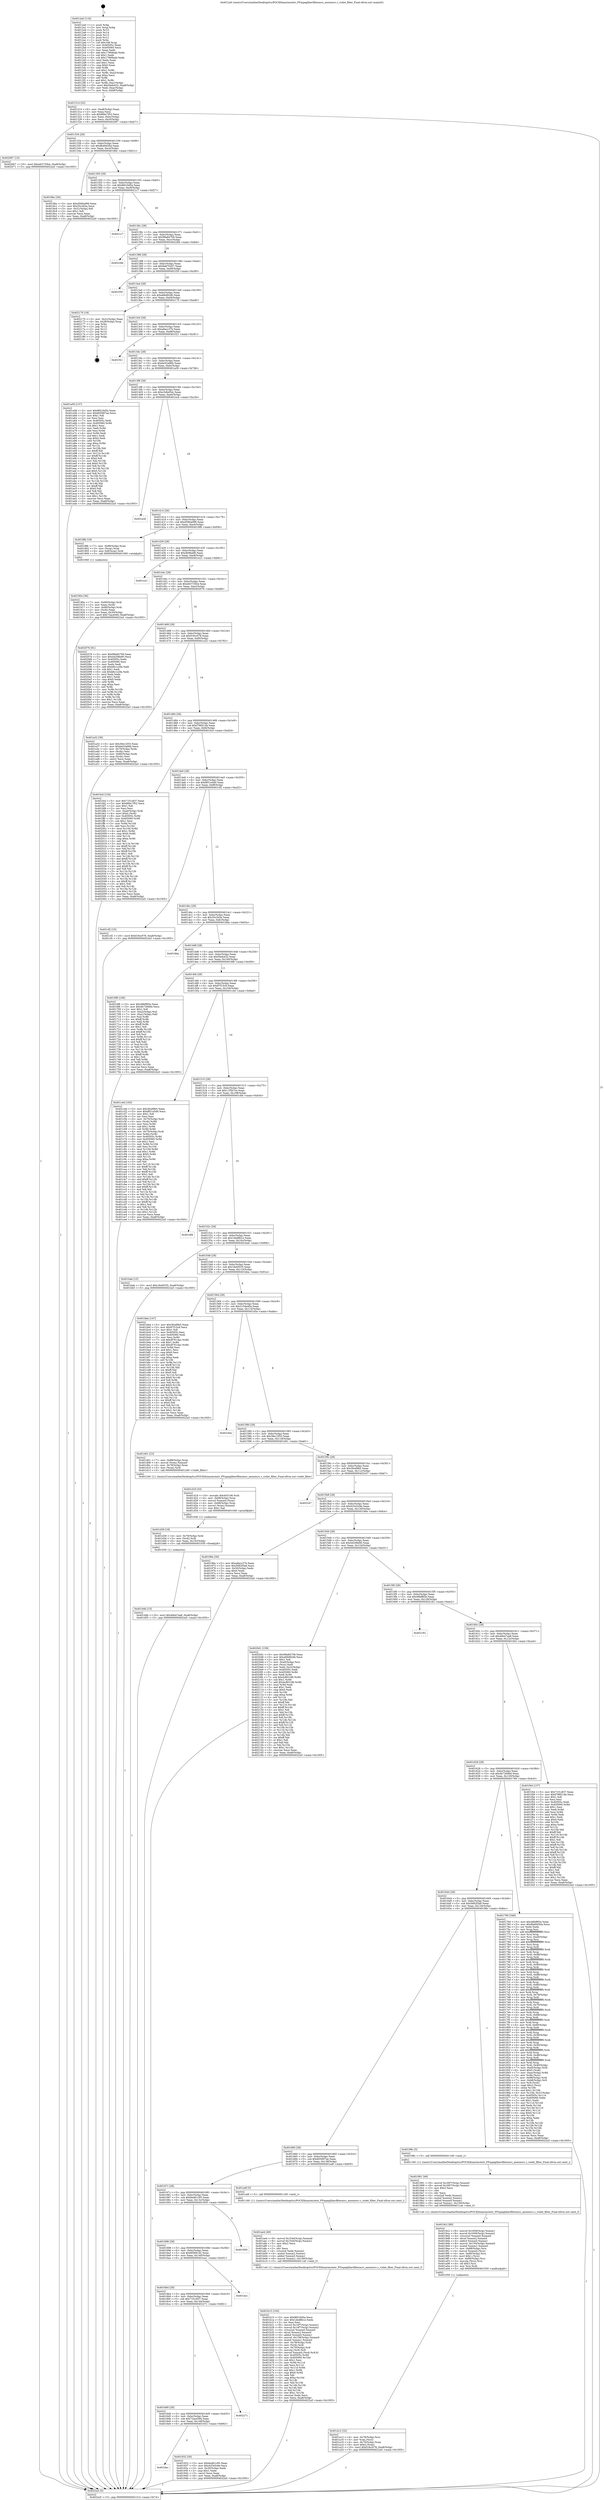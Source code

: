 digraph "0x4012a0" {
  label = "0x4012a0 (/mnt/c/Users/mathe/Desktop/tcc/POCII/binaries/extr_FFmpeglibavfilterasrc_anoisesrc.c_violet_filter_Final-ollvm.out::main(0))"
  labelloc = "t"
  node[shape=record]

  Entry [label="",width=0.3,height=0.3,shape=circle,fillcolor=black,style=filled]
  "0x401314" [label="{
     0x401314 [32]\l
     | [instrs]\l
     &nbsp;&nbsp;0x401314 \<+6\>: mov -0xa8(%rbp),%eax\l
     &nbsp;&nbsp;0x40131a \<+2\>: mov %eax,%ecx\l
     &nbsp;&nbsp;0x40131c \<+6\>: sub $0x86bc7f52,%ecx\l
     &nbsp;&nbsp;0x401322 \<+6\>: mov %eax,-0xbc(%rbp)\l
     &nbsp;&nbsp;0x401328 \<+6\>: mov %ecx,-0xc0(%rbp)\l
     &nbsp;&nbsp;0x40132e \<+6\>: je 0000000000402067 \<main+0xdc7\>\l
  }"]
  "0x402067" [label="{
     0x402067 [15]\l
     | [instrs]\l
     &nbsp;&nbsp;0x402067 \<+10\>: movl $0xe63735b4,-0xa8(%rbp)\l
     &nbsp;&nbsp;0x402071 \<+5\>: jmp 00000000004022a5 \<main+0x1005\>\l
  }"]
  "0x401334" [label="{
     0x401334 [28]\l
     | [instrs]\l
     &nbsp;&nbsp;0x401334 \<+5\>: jmp 0000000000401339 \<main+0x99\>\l
     &nbsp;&nbsp;0x401339 \<+6\>: mov -0xbc(%rbp),%eax\l
     &nbsp;&nbsp;0x40133f \<+5\>: sub $0x8bd0d30a,%eax\l
     &nbsp;&nbsp;0x401344 \<+6\>: mov %eax,-0xc4(%rbp)\l
     &nbsp;&nbsp;0x40134a \<+6\>: je 00000000004018bc \<main+0x61c\>\l
  }"]
  Exit [label="",width=0.3,height=0.3,shape=circle,fillcolor=black,style=filled,peripheries=2]
  "0x4018bc" [label="{
     0x4018bc [30]\l
     | [instrs]\l
     &nbsp;&nbsp;0x4018bc \<+5\>: mov $0xd590a099,%eax\l
     &nbsp;&nbsp;0x4018c1 \<+5\>: mov $0x35c3d3a,%ecx\l
     &nbsp;&nbsp;0x4018c6 \<+3\>: mov -0x31(%rbp),%dl\l
     &nbsp;&nbsp;0x4018c9 \<+3\>: test $0x1,%dl\l
     &nbsp;&nbsp;0x4018cc \<+3\>: cmovne %ecx,%eax\l
     &nbsp;&nbsp;0x4018cf \<+6\>: mov %eax,-0xa8(%rbp)\l
     &nbsp;&nbsp;0x4018d5 \<+5\>: jmp 00000000004022a5 \<main+0x1005\>\l
  }"]
  "0x401350" [label="{
     0x401350 [28]\l
     | [instrs]\l
     &nbsp;&nbsp;0x401350 \<+5\>: jmp 0000000000401355 \<main+0xb5\>\l
     &nbsp;&nbsp;0x401355 \<+6\>: mov -0xbc(%rbp),%eax\l
     &nbsp;&nbsp;0x40135b \<+5\>: sub $0x8f416d5a,%eax\l
     &nbsp;&nbsp;0x401360 \<+6\>: mov %eax,-0xc8(%rbp)\l
     &nbsp;&nbsp;0x401366 \<+6\>: je 00000000004021c7 \<main+0xf27\>\l
  }"]
  "0x401d4b" [label="{
     0x401d4b [15]\l
     | [instrs]\l
     &nbsp;&nbsp;0x401d4b \<+10\>: movl $0x48e47aa8,-0xa8(%rbp)\l
     &nbsp;&nbsp;0x401d55 \<+5\>: jmp 00000000004022a5 \<main+0x1005\>\l
  }"]
  "0x4021c7" [label="{
     0x4021c7\l
  }", style=dashed]
  "0x40136c" [label="{
     0x40136c [28]\l
     | [instrs]\l
     &nbsp;&nbsp;0x40136c \<+5\>: jmp 0000000000401371 \<main+0xd1\>\l
     &nbsp;&nbsp;0x401371 \<+6\>: mov -0xbc(%rbp),%eax\l
     &nbsp;&nbsp;0x401377 \<+5\>: sub $0x98a84709,%eax\l
     &nbsp;&nbsp;0x40137c \<+6\>: mov %eax,-0xcc(%rbp)\l
     &nbsp;&nbsp;0x401382 \<+6\>: je 000000000040228d \<main+0xfed\>\l
  }"]
  "0x401d39" [label="{
     0x401d39 [18]\l
     | [instrs]\l
     &nbsp;&nbsp;0x401d39 \<+4\>: mov -0x78(%rbp),%rdi\l
     &nbsp;&nbsp;0x401d3d \<+3\>: mov (%rdi),%rdi\l
     &nbsp;&nbsp;0x401d40 \<+6\>: mov %eax,-0x15c(%rbp)\l
     &nbsp;&nbsp;0x401d46 \<+5\>: call 0000000000401030 \<free@plt\>\l
     | [calls]\l
     &nbsp;&nbsp;0x401030 \{1\} (unknown)\l
  }"]
  "0x40228d" [label="{
     0x40228d\l
  }", style=dashed]
  "0x401388" [label="{
     0x401388 [28]\l
     | [instrs]\l
     &nbsp;&nbsp;0x401388 \<+5\>: jmp 000000000040138d \<main+0xed\>\l
     &nbsp;&nbsp;0x40138d \<+6\>: mov -0xbc(%rbp),%eax\l
     &nbsp;&nbsp;0x401393 \<+5\>: sub $0x9a870207,%eax\l
     &nbsp;&nbsp;0x401398 \<+6\>: mov %eax,-0xd0(%rbp)\l
     &nbsp;&nbsp;0x40139e \<+6\>: je 0000000000401f30 \<main+0xc90\>\l
  }"]
  "0x401d18" [label="{
     0x401d18 [33]\l
     | [instrs]\l
     &nbsp;&nbsp;0x401d18 \<+10\>: movabs $0x403106,%rdi\l
     &nbsp;&nbsp;0x401d22 \<+4\>: mov -0x68(%rbp),%rax\l
     &nbsp;&nbsp;0x401d26 \<+4\>: movsd %xmm0,(%rax)\l
     &nbsp;&nbsp;0x401d2a \<+4\>: mov -0x68(%rbp),%rax\l
     &nbsp;&nbsp;0x401d2e \<+4\>: movsd (%rax),%xmm0\l
     &nbsp;&nbsp;0x401d32 \<+2\>: mov $0x1,%al\l
     &nbsp;&nbsp;0x401d34 \<+5\>: call 0000000000401040 \<printf@plt\>\l
     | [calls]\l
     &nbsp;&nbsp;0x401040 \{1\} (unknown)\l
  }"]
  "0x401f30" [label="{
     0x401f30\l
  }", style=dashed]
  "0x4013a4" [label="{
     0x4013a4 [28]\l
     | [instrs]\l
     &nbsp;&nbsp;0x4013a4 \<+5\>: jmp 00000000004013a9 \<main+0x109\>\l
     &nbsp;&nbsp;0x4013a9 \<+6\>: mov -0xbc(%rbp),%eax\l
     &nbsp;&nbsp;0x4013af \<+5\>: sub $0xa66d92db,%eax\l
     &nbsp;&nbsp;0x4013b4 \<+6\>: mov %eax,-0xd4(%rbp)\l
     &nbsp;&nbsp;0x4013ba \<+6\>: je 0000000000402170 \<main+0xed0\>\l
  }"]
  "0x401b15" [label="{
     0x401b15 [150]\l
     | [instrs]\l
     &nbsp;&nbsp;0x401b15 \<+5\>: mov $0x8f416d5a,%ecx\l
     &nbsp;&nbsp;0x401b1a \<+5\>: mov $0x1ded8b1e,%edx\l
     &nbsp;&nbsp;0x401b1f \<+2\>: xor %esi,%esi\l
     &nbsp;&nbsp;0x401b21 \<+8\>: movsd 0x14f7(%rip),%xmm1\l
     &nbsp;&nbsp;0x401b29 \<+8\>: movsd 0x14f7(%rip),%xmm2\l
     &nbsp;&nbsp;0x401b31 \<+4\>: cvtss2sd %xmm0,%xmm0\l
     &nbsp;&nbsp;0x401b35 \<+4\>: divsd %xmm2,%xmm0\l
     &nbsp;&nbsp;0x401b39 \<+4\>: addsd %xmm0,%xmm1\l
     &nbsp;&nbsp;0x401b3d \<+8\>: movsd -0x158(%rbp),%xmm0\l
     &nbsp;&nbsp;0x401b45 \<+4\>: mulsd %xmm1,%xmm0\l
     &nbsp;&nbsp;0x401b49 \<+4\>: mov -0x78(%rbp),%rdi\l
     &nbsp;&nbsp;0x401b4d \<+3\>: mov (%rdi),%rdi\l
     &nbsp;&nbsp;0x401b50 \<+4\>: mov -0x70(%rbp),%r8\l
     &nbsp;&nbsp;0x401b54 \<+3\>: movslq (%r8),%r8\l
     &nbsp;&nbsp;0x401b57 \<+6\>: movsd %xmm0,(%rdi,%r8,8)\l
     &nbsp;&nbsp;0x401b5d \<+8\>: mov 0x40505c,%r9d\l
     &nbsp;&nbsp;0x401b65 \<+8\>: mov 0x405060,%r10d\l
     &nbsp;&nbsp;0x401b6d \<+3\>: sub $0x1,%esi\l
     &nbsp;&nbsp;0x401b70 \<+3\>: mov %r9d,%r11d\l
     &nbsp;&nbsp;0x401b73 \<+3\>: add %esi,%r11d\l
     &nbsp;&nbsp;0x401b76 \<+4\>: imul %r11d,%r9d\l
     &nbsp;&nbsp;0x401b7a \<+4\>: and $0x1,%r9d\l
     &nbsp;&nbsp;0x401b7e \<+4\>: cmp $0x0,%r9d\l
     &nbsp;&nbsp;0x401b82 \<+3\>: sete %bl\l
     &nbsp;&nbsp;0x401b85 \<+4\>: cmp $0xa,%r10d\l
     &nbsp;&nbsp;0x401b89 \<+4\>: setl %r14b\l
     &nbsp;&nbsp;0x401b8d \<+3\>: mov %bl,%r15b\l
     &nbsp;&nbsp;0x401b90 \<+3\>: and %r14b,%r15b\l
     &nbsp;&nbsp;0x401b93 \<+3\>: xor %r14b,%bl\l
     &nbsp;&nbsp;0x401b96 \<+3\>: or %bl,%r15b\l
     &nbsp;&nbsp;0x401b99 \<+4\>: test $0x1,%r15b\l
     &nbsp;&nbsp;0x401b9d \<+3\>: cmovne %edx,%ecx\l
     &nbsp;&nbsp;0x401ba0 \<+6\>: mov %ecx,-0xa8(%rbp)\l
     &nbsp;&nbsp;0x401ba6 \<+5\>: jmp 00000000004022a5 \<main+0x1005\>\l
  }"]
  "0x402170" [label="{
     0x402170 [18]\l
     | [instrs]\l
     &nbsp;&nbsp;0x402170 \<+3\>: mov -0x2c(%rbp),%eax\l
     &nbsp;&nbsp;0x402173 \<+4\>: lea -0x28(%rbp),%rsp\l
     &nbsp;&nbsp;0x402177 \<+1\>: pop %rbx\l
     &nbsp;&nbsp;0x402178 \<+2\>: pop %r12\l
     &nbsp;&nbsp;0x40217a \<+2\>: pop %r13\l
     &nbsp;&nbsp;0x40217c \<+2\>: pop %r14\l
     &nbsp;&nbsp;0x40217e \<+2\>: pop %r15\l
     &nbsp;&nbsp;0x402180 \<+1\>: pop %rbp\l
     &nbsp;&nbsp;0x402181 \<+1\>: ret\l
  }"]
  "0x4013c0" [label="{
     0x4013c0 [28]\l
     | [instrs]\l
     &nbsp;&nbsp;0x4013c0 \<+5\>: jmp 00000000004013c5 \<main+0x125\>\l
     &nbsp;&nbsp;0x4013c5 \<+6\>: mov -0xbc(%rbp),%eax\l
     &nbsp;&nbsp;0x4013cb \<+5\>: sub $0xa8acc37b,%eax\l
     &nbsp;&nbsp;0x4013d0 \<+6\>: mov %eax,-0xd8(%rbp)\l
     &nbsp;&nbsp;0x4013d6 \<+6\>: je 0000000000401f21 \<main+0xc81\>\l
  }"]
  "0x401ae4" [label="{
     0x401ae4 [49]\l
     | [instrs]\l
     &nbsp;&nbsp;0x401ae4 \<+8\>: movsd 0x1544(%rip),%xmm0\l
     &nbsp;&nbsp;0x401aec \<+8\>: movsd 0x1544(%rip),%xmm1\l
     &nbsp;&nbsp;0x401af4 \<+5\>: mov $0x2,%ecx\l
     &nbsp;&nbsp;0x401af9 \<+1\>: cltd\l
     &nbsp;&nbsp;0x401afa \<+2\>: idiv %ecx\l
     &nbsp;&nbsp;0x401afc \<+4\>: cvtsi2sd %edx,%xmm2\l
     &nbsp;&nbsp;0x401b00 \<+4\>: mulsd %xmm2,%xmm1\l
     &nbsp;&nbsp;0x401b04 \<+4\>: addsd %xmm0,%xmm1\l
     &nbsp;&nbsp;0x401b08 \<+8\>: movsd %xmm1,-0x158(%rbp)\l
     &nbsp;&nbsp;0x401b10 \<+5\>: call 00000000004011a0 \<next_f\>\l
     | [calls]\l
     &nbsp;&nbsp;0x4011a0 \{1\} (/mnt/c/Users/mathe/Desktop/tcc/POCII/binaries/extr_FFmpeglibavfilterasrc_anoisesrc.c_violet_filter_Final-ollvm.out::next_f)\l
  }"]
  "0x401f21" [label="{
     0x401f21\l
  }", style=dashed]
  "0x4013dc" [label="{
     0x4013dc [28]\l
     | [instrs]\l
     &nbsp;&nbsp;0x4013dc \<+5\>: jmp 00000000004013e1 \<main+0x141\>\l
     &nbsp;&nbsp;0x4013e1 \<+6\>: mov -0xbc(%rbp),%eax\l
     &nbsp;&nbsp;0x4013e7 \<+5\>: sub $0xbe52a66b,%eax\l
     &nbsp;&nbsp;0x4013ec \<+6\>: mov %eax,-0xdc(%rbp)\l
     &nbsp;&nbsp;0x4013f2 \<+6\>: je 0000000000401a56 \<main+0x7b6\>\l
  }"]
  "0x401a12" [label="{
     0x401a12 [32]\l
     | [instrs]\l
     &nbsp;&nbsp;0x401a12 \<+4\>: mov -0x78(%rbp),%rsi\l
     &nbsp;&nbsp;0x401a16 \<+3\>: mov %rax,(%rsi)\l
     &nbsp;&nbsp;0x401a19 \<+4\>: mov -0x70(%rbp),%rax\l
     &nbsp;&nbsp;0x401a1d \<+6\>: movl $0x0,(%rax)\l
     &nbsp;&nbsp;0x401a23 \<+10\>: movl $0xf19cc078,-0xa8(%rbp)\l
     &nbsp;&nbsp;0x401a2d \<+5\>: jmp 00000000004022a5 \<main+0x1005\>\l
  }"]
  "0x401a56" [label="{
     0x401a56 [137]\l
     | [instrs]\l
     &nbsp;&nbsp;0x401a56 \<+5\>: mov $0x8f416d5a,%eax\l
     &nbsp;&nbsp;0x401a5b \<+5\>: mov $0x605997ae,%ecx\l
     &nbsp;&nbsp;0x401a60 \<+2\>: mov $0x1,%dl\l
     &nbsp;&nbsp;0x401a62 \<+2\>: xor %esi,%esi\l
     &nbsp;&nbsp;0x401a64 \<+7\>: mov 0x40505c,%edi\l
     &nbsp;&nbsp;0x401a6b \<+8\>: mov 0x405060,%r8d\l
     &nbsp;&nbsp;0x401a73 \<+3\>: sub $0x1,%esi\l
     &nbsp;&nbsp;0x401a76 \<+3\>: mov %edi,%r9d\l
     &nbsp;&nbsp;0x401a79 \<+3\>: add %esi,%r9d\l
     &nbsp;&nbsp;0x401a7c \<+4\>: imul %r9d,%edi\l
     &nbsp;&nbsp;0x401a80 \<+3\>: and $0x1,%edi\l
     &nbsp;&nbsp;0x401a83 \<+3\>: cmp $0x0,%edi\l
     &nbsp;&nbsp;0x401a86 \<+4\>: sete %r10b\l
     &nbsp;&nbsp;0x401a8a \<+4\>: cmp $0xa,%r8d\l
     &nbsp;&nbsp;0x401a8e \<+4\>: setl %r11b\l
     &nbsp;&nbsp;0x401a92 \<+3\>: mov %r10b,%bl\l
     &nbsp;&nbsp;0x401a95 \<+3\>: xor $0xff,%bl\l
     &nbsp;&nbsp;0x401a98 \<+3\>: mov %r11b,%r14b\l
     &nbsp;&nbsp;0x401a9b \<+4\>: xor $0xff,%r14b\l
     &nbsp;&nbsp;0x401a9f \<+3\>: xor $0x0,%dl\l
     &nbsp;&nbsp;0x401aa2 \<+3\>: mov %bl,%r15b\l
     &nbsp;&nbsp;0x401aa5 \<+4\>: and $0x0,%r15b\l
     &nbsp;&nbsp;0x401aa9 \<+3\>: and %dl,%r10b\l
     &nbsp;&nbsp;0x401aac \<+3\>: mov %r14b,%r12b\l
     &nbsp;&nbsp;0x401aaf \<+4\>: and $0x0,%r12b\l
     &nbsp;&nbsp;0x401ab3 \<+3\>: and %dl,%r11b\l
     &nbsp;&nbsp;0x401ab6 \<+3\>: or %r10b,%r15b\l
     &nbsp;&nbsp;0x401ab9 \<+3\>: or %r11b,%r12b\l
     &nbsp;&nbsp;0x401abc \<+3\>: xor %r12b,%r15b\l
     &nbsp;&nbsp;0x401abf \<+3\>: or %r14b,%bl\l
     &nbsp;&nbsp;0x401ac2 \<+3\>: xor $0xff,%bl\l
     &nbsp;&nbsp;0x401ac5 \<+3\>: or $0x0,%dl\l
     &nbsp;&nbsp;0x401ac8 \<+2\>: and %dl,%bl\l
     &nbsp;&nbsp;0x401aca \<+3\>: or %bl,%r15b\l
     &nbsp;&nbsp;0x401acd \<+4\>: test $0x1,%r15b\l
     &nbsp;&nbsp;0x401ad1 \<+3\>: cmovne %ecx,%eax\l
     &nbsp;&nbsp;0x401ad4 \<+6\>: mov %eax,-0xa8(%rbp)\l
     &nbsp;&nbsp;0x401ada \<+5\>: jmp 00000000004022a5 \<main+0x1005\>\l
  }"]
  "0x4013f8" [label="{
     0x4013f8 [28]\l
     | [instrs]\l
     &nbsp;&nbsp;0x4013f8 \<+5\>: jmp 00000000004013fd \<main+0x15d\>\l
     &nbsp;&nbsp;0x4013fd \<+6\>: mov -0xbc(%rbp),%eax\l
     &nbsp;&nbsp;0x401403 \<+5\>: sub $0xc5dbd54c,%eax\l
     &nbsp;&nbsp;0x401408 \<+6\>: mov %eax,-0xe0(%rbp)\l
     &nbsp;&nbsp;0x40140e \<+6\>: je 0000000000401ecb \<main+0xc2b\>\l
  }"]
  "0x4019c2" [label="{
     0x4019c2 [80]\l
     | [instrs]\l
     &nbsp;&nbsp;0x4019c2 \<+8\>: movsd 0x1656(%rip),%xmm1\l
     &nbsp;&nbsp;0x4019ca \<+8\>: movsd 0x1656(%rip),%xmm2\l
     &nbsp;&nbsp;0x4019d2 \<+4\>: cvtss2sd %xmm0,%xmm0\l
     &nbsp;&nbsp;0x4019d6 \<+4\>: divsd %xmm2,%xmm0\l
     &nbsp;&nbsp;0x4019da \<+4\>: addsd %xmm0,%xmm1\l
     &nbsp;&nbsp;0x4019de \<+8\>: movsd -0x150(%rbp),%xmm0\l
     &nbsp;&nbsp;0x4019e6 \<+4\>: mulsd %xmm1,%xmm0\l
     &nbsp;&nbsp;0x4019ea \<+7\>: mov -0x88(%rbp),%rsi\l
     &nbsp;&nbsp;0x4019f1 \<+4\>: movsd %xmm0,(%rsi)\l
     &nbsp;&nbsp;0x4019f5 \<+4\>: mov -0x80(%rbp),%rsi\l
     &nbsp;&nbsp;0x4019f9 \<+6\>: movl $0x1,(%rsi)\l
     &nbsp;&nbsp;0x4019ff \<+4\>: mov -0x80(%rbp),%rsi\l
     &nbsp;&nbsp;0x401a03 \<+3\>: movslq (%rsi),%rsi\l
     &nbsp;&nbsp;0x401a06 \<+4\>: shl $0x3,%rsi\l
     &nbsp;&nbsp;0x401a0a \<+3\>: mov %rsi,%rdi\l
     &nbsp;&nbsp;0x401a0d \<+5\>: call 0000000000401050 \<malloc@plt\>\l
     | [calls]\l
     &nbsp;&nbsp;0x401050 \{1\} (unknown)\l
  }"]
  "0x401ecb" [label="{
     0x401ecb\l
  }", style=dashed]
  "0x401414" [label="{
     0x401414 [28]\l
     | [instrs]\l
     &nbsp;&nbsp;0x401414 \<+5\>: jmp 0000000000401419 \<main+0x179\>\l
     &nbsp;&nbsp;0x401419 \<+6\>: mov -0xbc(%rbp),%eax\l
     &nbsp;&nbsp;0x40141f \<+5\>: sub $0xd590a099,%eax\l
     &nbsp;&nbsp;0x401424 \<+6\>: mov %eax,-0xe4(%rbp)\l
     &nbsp;&nbsp;0x40142a \<+6\>: je 00000000004018fb \<main+0x65b\>\l
  }"]
  "0x401991" [label="{
     0x401991 [49]\l
     | [instrs]\l
     &nbsp;&nbsp;0x401991 \<+8\>: movsd 0x1697(%rip),%xmm0\l
     &nbsp;&nbsp;0x401999 \<+8\>: movsd 0x1697(%rip),%xmm1\l
     &nbsp;&nbsp;0x4019a1 \<+5\>: mov $0x2,%ecx\l
     &nbsp;&nbsp;0x4019a6 \<+1\>: cltd\l
     &nbsp;&nbsp;0x4019a7 \<+2\>: idiv %ecx\l
     &nbsp;&nbsp;0x4019a9 \<+4\>: cvtsi2sd %edx,%xmm2\l
     &nbsp;&nbsp;0x4019ad \<+4\>: mulsd %xmm2,%xmm1\l
     &nbsp;&nbsp;0x4019b1 \<+4\>: addsd %xmm0,%xmm1\l
     &nbsp;&nbsp;0x4019b5 \<+8\>: movsd %xmm1,-0x150(%rbp)\l
     &nbsp;&nbsp;0x4019bd \<+5\>: call 00000000004011a0 \<next_f\>\l
     | [calls]\l
     &nbsp;&nbsp;0x4011a0 \{1\} (/mnt/c/Users/mathe/Desktop/tcc/POCII/binaries/extr_FFmpeglibavfilterasrc_anoisesrc.c_violet_filter_Final-ollvm.out::next_f)\l
  }"]
  "0x4018fb" [label="{
     0x4018fb [19]\l
     | [instrs]\l
     &nbsp;&nbsp;0x4018fb \<+7\>: mov -0x98(%rbp),%rax\l
     &nbsp;&nbsp;0x401902 \<+3\>: mov (%rax),%rax\l
     &nbsp;&nbsp;0x401905 \<+4\>: mov 0x8(%rax),%rdi\l
     &nbsp;&nbsp;0x401909 \<+5\>: call 0000000000401060 \<atoi@plt\>\l
     | [calls]\l
     &nbsp;&nbsp;0x401060 \{1\} (unknown)\l
  }"]
  "0x401430" [label="{
     0x401430 [28]\l
     | [instrs]\l
     &nbsp;&nbsp;0x401430 \<+5\>: jmp 0000000000401435 \<main+0x195\>\l
     &nbsp;&nbsp;0x401435 \<+6\>: mov -0xbc(%rbp),%eax\l
     &nbsp;&nbsp;0x40143b \<+5\>: sub $0xdb9fa4f6,%eax\l
     &nbsp;&nbsp;0x401440 \<+6\>: mov %eax,-0xe8(%rbp)\l
     &nbsp;&nbsp;0x401446 \<+6\>: je 0000000000401e21 \<main+0xb81\>\l
  }"]
  "0x4016ec" [label="{
     0x4016ec\l
  }", style=dashed]
  "0x401e21" [label="{
     0x401e21\l
  }", style=dashed]
  "0x40144c" [label="{
     0x40144c [28]\l
     | [instrs]\l
     &nbsp;&nbsp;0x40144c \<+5\>: jmp 0000000000401451 \<main+0x1b1\>\l
     &nbsp;&nbsp;0x401451 \<+6\>: mov -0xbc(%rbp),%eax\l
     &nbsp;&nbsp;0x401457 \<+5\>: sub $0xe63735b4,%eax\l
     &nbsp;&nbsp;0x40145c \<+6\>: mov %eax,-0xec(%rbp)\l
     &nbsp;&nbsp;0x401462 \<+6\>: je 0000000000402076 \<main+0xdd6\>\l
  }"]
  "0x401932" [label="{
     0x401932 [30]\l
     | [instrs]\l
     &nbsp;&nbsp;0x401932 \<+5\>: mov $0x6ed61c95,%eax\l
     &nbsp;&nbsp;0x401937 \<+5\>: mov $0x42543c9e,%ecx\l
     &nbsp;&nbsp;0x40193c \<+3\>: mov -0x30(%rbp),%edx\l
     &nbsp;&nbsp;0x40193f \<+3\>: cmp $0x1,%edx\l
     &nbsp;&nbsp;0x401942 \<+3\>: cmovl %ecx,%eax\l
     &nbsp;&nbsp;0x401945 \<+6\>: mov %eax,-0xa8(%rbp)\l
     &nbsp;&nbsp;0x40194b \<+5\>: jmp 00000000004022a5 \<main+0x1005\>\l
  }"]
  "0x402076" [label="{
     0x402076 [91]\l
     | [instrs]\l
     &nbsp;&nbsp;0x402076 \<+5\>: mov $0x98a84709,%eax\l
     &nbsp;&nbsp;0x40207b \<+5\>: mov $0x44208e90,%ecx\l
     &nbsp;&nbsp;0x402080 \<+7\>: mov 0x40505c,%edx\l
     &nbsp;&nbsp;0x402087 \<+7\>: mov 0x405060,%esi\l
     &nbsp;&nbsp;0x40208e \<+2\>: mov %edx,%edi\l
     &nbsp;&nbsp;0x402090 \<+6\>: add $0xb8c1a3fa,%edi\l
     &nbsp;&nbsp;0x402096 \<+3\>: sub $0x1,%edi\l
     &nbsp;&nbsp;0x402099 \<+6\>: sub $0xb8c1a3fa,%edi\l
     &nbsp;&nbsp;0x40209f \<+3\>: imul %edi,%edx\l
     &nbsp;&nbsp;0x4020a2 \<+3\>: and $0x1,%edx\l
     &nbsp;&nbsp;0x4020a5 \<+3\>: cmp $0x0,%edx\l
     &nbsp;&nbsp;0x4020a8 \<+4\>: sete %r8b\l
     &nbsp;&nbsp;0x4020ac \<+3\>: cmp $0xa,%esi\l
     &nbsp;&nbsp;0x4020af \<+4\>: setl %r9b\l
     &nbsp;&nbsp;0x4020b3 \<+3\>: mov %r8b,%r10b\l
     &nbsp;&nbsp;0x4020b6 \<+3\>: and %r9b,%r10b\l
     &nbsp;&nbsp;0x4020b9 \<+3\>: xor %r9b,%r8b\l
     &nbsp;&nbsp;0x4020bc \<+3\>: or %r8b,%r10b\l
     &nbsp;&nbsp;0x4020bf \<+4\>: test $0x1,%r10b\l
     &nbsp;&nbsp;0x4020c3 \<+3\>: cmovne %ecx,%eax\l
     &nbsp;&nbsp;0x4020c6 \<+6\>: mov %eax,-0xa8(%rbp)\l
     &nbsp;&nbsp;0x4020cc \<+5\>: jmp 00000000004022a5 \<main+0x1005\>\l
  }"]
  "0x401468" [label="{
     0x401468 [28]\l
     | [instrs]\l
     &nbsp;&nbsp;0x401468 \<+5\>: jmp 000000000040146d \<main+0x1cd\>\l
     &nbsp;&nbsp;0x40146d \<+6\>: mov -0xbc(%rbp),%eax\l
     &nbsp;&nbsp;0x401473 \<+5\>: sub $0xf19cc078,%eax\l
     &nbsp;&nbsp;0x401478 \<+6\>: mov %eax,-0xf0(%rbp)\l
     &nbsp;&nbsp;0x40147e \<+6\>: je 0000000000401a32 \<main+0x792\>\l
  }"]
  "0x4016d0" [label="{
     0x4016d0 [28]\l
     | [instrs]\l
     &nbsp;&nbsp;0x4016d0 \<+5\>: jmp 00000000004016d5 \<main+0x435\>\l
     &nbsp;&nbsp;0x4016d5 \<+6\>: mov -0xbc(%rbp),%eax\l
     &nbsp;&nbsp;0x4016db \<+5\>: sub $0x72ace594,%eax\l
     &nbsp;&nbsp;0x4016e0 \<+6\>: mov %eax,-0x148(%rbp)\l
     &nbsp;&nbsp;0x4016e6 \<+6\>: je 0000000000401932 \<main+0x692\>\l
  }"]
  "0x401a32" [label="{
     0x401a32 [36]\l
     | [instrs]\l
     &nbsp;&nbsp;0x401a32 \<+5\>: mov $0x36e12f33,%eax\l
     &nbsp;&nbsp;0x401a37 \<+5\>: mov $0xbe52a66b,%ecx\l
     &nbsp;&nbsp;0x401a3c \<+4\>: mov -0x70(%rbp),%rdx\l
     &nbsp;&nbsp;0x401a40 \<+2\>: mov (%rdx),%esi\l
     &nbsp;&nbsp;0x401a42 \<+4\>: mov -0x80(%rbp),%rdx\l
     &nbsp;&nbsp;0x401a46 \<+2\>: cmp (%rdx),%esi\l
     &nbsp;&nbsp;0x401a48 \<+3\>: cmovl %ecx,%eax\l
     &nbsp;&nbsp;0x401a4b \<+6\>: mov %eax,-0xa8(%rbp)\l
     &nbsp;&nbsp;0x401a51 \<+5\>: jmp 00000000004022a5 \<main+0x1005\>\l
  }"]
  "0x401484" [label="{
     0x401484 [28]\l
     | [instrs]\l
     &nbsp;&nbsp;0x401484 \<+5\>: jmp 0000000000401489 \<main+0x1e9\>\l
     &nbsp;&nbsp;0x401489 \<+6\>: mov -0xbc(%rbp),%eax\l
     &nbsp;&nbsp;0x40148f \<+5\>: sub $0xf788514b,%eax\l
     &nbsp;&nbsp;0x401494 \<+6\>: mov %eax,-0xf4(%rbp)\l
     &nbsp;&nbsp;0x40149a \<+6\>: je 0000000000401fcd \<main+0xd2d\>\l
  }"]
  "0x402271" [label="{
     0x402271\l
  }", style=dashed]
  "0x401fcd" [label="{
     0x401fcd [154]\l
     | [instrs]\l
     &nbsp;&nbsp;0x401fcd \<+5\>: mov $0x71f1c837,%eax\l
     &nbsp;&nbsp;0x401fd2 \<+5\>: mov $0x86bc7f52,%ecx\l
     &nbsp;&nbsp;0x401fd7 \<+2\>: mov $0x1,%dl\l
     &nbsp;&nbsp;0x401fd9 \<+2\>: xor %esi,%esi\l
     &nbsp;&nbsp;0x401fdb \<+7\>: mov -0xa0(%rbp),%rdi\l
     &nbsp;&nbsp;0x401fe2 \<+6\>: movl $0x0,(%rdi)\l
     &nbsp;&nbsp;0x401fe8 \<+8\>: mov 0x40505c,%r8d\l
     &nbsp;&nbsp;0x401ff0 \<+8\>: mov 0x405060,%r9d\l
     &nbsp;&nbsp;0x401ff8 \<+3\>: sub $0x1,%esi\l
     &nbsp;&nbsp;0x401ffb \<+3\>: mov %r8d,%r10d\l
     &nbsp;&nbsp;0x401ffe \<+3\>: add %esi,%r10d\l
     &nbsp;&nbsp;0x402001 \<+4\>: imul %r10d,%r8d\l
     &nbsp;&nbsp;0x402005 \<+4\>: and $0x1,%r8d\l
     &nbsp;&nbsp;0x402009 \<+4\>: cmp $0x0,%r8d\l
     &nbsp;&nbsp;0x40200d \<+4\>: sete %r11b\l
     &nbsp;&nbsp;0x402011 \<+4\>: cmp $0xa,%r9d\l
     &nbsp;&nbsp;0x402015 \<+3\>: setl %bl\l
     &nbsp;&nbsp;0x402018 \<+3\>: mov %r11b,%r14b\l
     &nbsp;&nbsp;0x40201b \<+4\>: xor $0xff,%r14b\l
     &nbsp;&nbsp;0x40201f \<+3\>: mov %bl,%r15b\l
     &nbsp;&nbsp;0x402022 \<+4\>: xor $0xff,%r15b\l
     &nbsp;&nbsp;0x402026 \<+3\>: xor $0x1,%dl\l
     &nbsp;&nbsp;0x402029 \<+3\>: mov %r14b,%r12b\l
     &nbsp;&nbsp;0x40202c \<+4\>: and $0xff,%r12b\l
     &nbsp;&nbsp;0x402030 \<+3\>: and %dl,%r11b\l
     &nbsp;&nbsp;0x402033 \<+3\>: mov %r15b,%r13b\l
     &nbsp;&nbsp;0x402036 \<+4\>: and $0xff,%r13b\l
     &nbsp;&nbsp;0x40203a \<+2\>: and %dl,%bl\l
     &nbsp;&nbsp;0x40203c \<+3\>: or %r11b,%r12b\l
     &nbsp;&nbsp;0x40203f \<+3\>: or %bl,%r13b\l
     &nbsp;&nbsp;0x402042 \<+3\>: xor %r13b,%r12b\l
     &nbsp;&nbsp;0x402045 \<+3\>: or %r15b,%r14b\l
     &nbsp;&nbsp;0x402048 \<+4\>: xor $0xff,%r14b\l
     &nbsp;&nbsp;0x40204c \<+3\>: or $0x1,%dl\l
     &nbsp;&nbsp;0x40204f \<+3\>: and %dl,%r14b\l
     &nbsp;&nbsp;0x402052 \<+3\>: or %r14b,%r12b\l
     &nbsp;&nbsp;0x402055 \<+4\>: test $0x1,%r12b\l
     &nbsp;&nbsp;0x402059 \<+3\>: cmovne %ecx,%eax\l
     &nbsp;&nbsp;0x40205c \<+6\>: mov %eax,-0xa8(%rbp)\l
     &nbsp;&nbsp;0x402062 \<+5\>: jmp 00000000004022a5 \<main+0x1005\>\l
  }"]
  "0x4014a0" [label="{
     0x4014a0 [28]\l
     | [instrs]\l
     &nbsp;&nbsp;0x4014a0 \<+5\>: jmp 00000000004014a5 \<main+0x205\>\l
     &nbsp;&nbsp;0x4014a5 \<+6\>: mov -0xbc(%rbp),%eax\l
     &nbsp;&nbsp;0x4014ab \<+5\>: sub $0xf851e5d0,%eax\l
     &nbsp;&nbsp;0x4014b0 \<+6\>: mov %eax,-0xf8(%rbp)\l
     &nbsp;&nbsp;0x4014b6 \<+6\>: je 0000000000401cf2 \<main+0xa52\>\l
  }"]
  "0x4016b4" [label="{
     0x4016b4 [28]\l
     | [instrs]\l
     &nbsp;&nbsp;0x4016b4 \<+5\>: jmp 00000000004016b9 \<main+0x419\>\l
     &nbsp;&nbsp;0x4016b9 \<+6\>: mov -0xbc(%rbp),%eax\l
     &nbsp;&nbsp;0x4016bf \<+5\>: sub $0x71f1c837,%eax\l
     &nbsp;&nbsp;0x4016c4 \<+6\>: mov %eax,-0x144(%rbp)\l
     &nbsp;&nbsp;0x4016ca \<+6\>: je 0000000000402271 \<main+0xfd1\>\l
  }"]
  "0x401cf2" [label="{
     0x401cf2 [15]\l
     | [instrs]\l
     &nbsp;&nbsp;0x401cf2 \<+10\>: movl $0xf19cc078,-0xa8(%rbp)\l
     &nbsp;&nbsp;0x401cfc \<+5\>: jmp 00000000004022a5 \<main+0x1005\>\l
  }"]
  "0x4014bc" [label="{
     0x4014bc [28]\l
     | [instrs]\l
     &nbsp;&nbsp;0x4014bc \<+5\>: jmp 00000000004014c1 \<main+0x221\>\l
     &nbsp;&nbsp;0x4014c1 \<+6\>: mov -0xbc(%rbp),%eax\l
     &nbsp;&nbsp;0x4014c7 \<+5\>: sub $0x35c3d3a,%eax\l
     &nbsp;&nbsp;0x4014cc \<+6\>: mov %eax,-0xfc(%rbp)\l
     &nbsp;&nbsp;0x4014d2 \<+6\>: je 00000000004018da \<main+0x63a\>\l
  }"]
  "0x401ea1" [label="{
     0x401ea1\l
  }", style=dashed]
  "0x4018da" [label="{
     0x4018da\l
  }", style=dashed]
  "0x4014d8" [label="{
     0x4014d8 [28]\l
     | [instrs]\l
     &nbsp;&nbsp;0x4014d8 \<+5\>: jmp 00000000004014dd \<main+0x23d\>\l
     &nbsp;&nbsp;0x4014dd \<+6\>: mov -0xbc(%rbp),%eax\l
     &nbsp;&nbsp;0x4014e3 \<+5\>: sub $0x5beb432,%eax\l
     &nbsp;&nbsp;0x4014e8 \<+6\>: mov %eax,-0x100(%rbp)\l
     &nbsp;&nbsp;0x4014ee \<+6\>: je 00000000004016f6 \<main+0x456\>\l
  }"]
  "0x401698" [label="{
     0x401698 [28]\l
     | [instrs]\l
     &nbsp;&nbsp;0x401698 \<+5\>: jmp 000000000040169d \<main+0x3fd\>\l
     &nbsp;&nbsp;0x40169d \<+6\>: mov -0xbc(%rbp),%eax\l
     &nbsp;&nbsp;0x4016a3 \<+5\>: sub $0x6f3691d2,%eax\l
     &nbsp;&nbsp;0x4016a8 \<+6\>: mov %eax,-0x140(%rbp)\l
     &nbsp;&nbsp;0x4016ae \<+6\>: je 0000000000401ea1 \<main+0xc01\>\l
  }"]
  "0x4016f6" [label="{
     0x4016f6 [106]\l
     | [instrs]\l
     &nbsp;&nbsp;0x4016f6 \<+5\>: mov $0x48bf8f3e,%eax\l
     &nbsp;&nbsp;0x4016fb \<+5\>: mov $0x4b72666d,%ecx\l
     &nbsp;&nbsp;0x401700 \<+2\>: mov $0x1,%dl\l
     &nbsp;&nbsp;0x401702 \<+7\>: mov -0xa2(%rbp),%sil\l
     &nbsp;&nbsp;0x401709 \<+7\>: mov -0xa1(%rbp),%dil\l
     &nbsp;&nbsp;0x401710 \<+3\>: mov %sil,%r8b\l
     &nbsp;&nbsp;0x401713 \<+4\>: xor $0xff,%r8b\l
     &nbsp;&nbsp;0x401717 \<+3\>: mov %dil,%r9b\l
     &nbsp;&nbsp;0x40171a \<+4\>: xor $0xff,%r9b\l
     &nbsp;&nbsp;0x40171e \<+3\>: xor $0x1,%dl\l
     &nbsp;&nbsp;0x401721 \<+3\>: mov %r8b,%r10b\l
     &nbsp;&nbsp;0x401724 \<+4\>: and $0xff,%r10b\l
     &nbsp;&nbsp;0x401728 \<+3\>: and %dl,%sil\l
     &nbsp;&nbsp;0x40172b \<+3\>: mov %r9b,%r11b\l
     &nbsp;&nbsp;0x40172e \<+4\>: and $0xff,%r11b\l
     &nbsp;&nbsp;0x401732 \<+3\>: and %dl,%dil\l
     &nbsp;&nbsp;0x401735 \<+3\>: or %sil,%r10b\l
     &nbsp;&nbsp;0x401738 \<+3\>: or %dil,%r11b\l
     &nbsp;&nbsp;0x40173b \<+3\>: xor %r11b,%r10b\l
     &nbsp;&nbsp;0x40173e \<+3\>: or %r9b,%r8b\l
     &nbsp;&nbsp;0x401741 \<+4\>: xor $0xff,%r8b\l
     &nbsp;&nbsp;0x401745 \<+3\>: or $0x1,%dl\l
     &nbsp;&nbsp;0x401748 \<+3\>: and %dl,%r8b\l
     &nbsp;&nbsp;0x40174b \<+3\>: or %r8b,%r10b\l
     &nbsp;&nbsp;0x40174e \<+4\>: test $0x1,%r10b\l
     &nbsp;&nbsp;0x401752 \<+3\>: cmovne %ecx,%eax\l
     &nbsp;&nbsp;0x401755 \<+6\>: mov %eax,-0xa8(%rbp)\l
     &nbsp;&nbsp;0x40175b \<+5\>: jmp 00000000004022a5 \<main+0x1005\>\l
  }"]
  "0x4014f4" [label="{
     0x4014f4 [28]\l
     | [instrs]\l
     &nbsp;&nbsp;0x4014f4 \<+5\>: jmp 00000000004014f9 \<main+0x259\>\l
     &nbsp;&nbsp;0x4014f9 \<+6\>: mov -0xbc(%rbp),%eax\l
     &nbsp;&nbsp;0x4014ff \<+5\>: sub $0x87f15c6,%eax\l
     &nbsp;&nbsp;0x401504 \<+6\>: mov %eax,-0x104(%rbp)\l
     &nbsp;&nbsp;0x40150a \<+6\>: je 0000000000401c4d \<main+0x9ad\>\l
  }"]
  "0x4022a5" [label="{
     0x4022a5 [5]\l
     | [instrs]\l
     &nbsp;&nbsp;0x4022a5 \<+5\>: jmp 0000000000401314 \<main+0x74\>\l
  }"]
  "0x4012a0" [label="{
     0x4012a0 [116]\l
     | [instrs]\l
     &nbsp;&nbsp;0x4012a0 \<+1\>: push %rbp\l
     &nbsp;&nbsp;0x4012a1 \<+3\>: mov %rsp,%rbp\l
     &nbsp;&nbsp;0x4012a4 \<+2\>: push %r15\l
     &nbsp;&nbsp;0x4012a6 \<+2\>: push %r14\l
     &nbsp;&nbsp;0x4012a8 \<+2\>: push %r13\l
     &nbsp;&nbsp;0x4012aa \<+2\>: push %r12\l
     &nbsp;&nbsp;0x4012ac \<+1\>: push %rbx\l
     &nbsp;&nbsp;0x4012ad \<+7\>: sub $0x168,%rsp\l
     &nbsp;&nbsp;0x4012b4 \<+7\>: mov 0x40505c,%eax\l
     &nbsp;&nbsp;0x4012bb \<+7\>: mov 0x405060,%ecx\l
     &nbsp;&nbsp;0x4012c2 \<+2\>: mov %eax,%edx\l
     &nbsp;&nbsp;0x4012c4 \<+6\>: add $0x17969aab,%edx\l
     &nbsp;&nbsp;0x4012ca \<+3\>: sub $0x1,%edx\l
     &nbsp;&nbsp;0x4012cd \<+6\>: sub $0x17969aab,%edx\l
     &nbsp;&nbsp;0x4012d3 \<+3\>: imul %edx,%eax\l
     &nbsp;&nbsp;0x4012d6 \<+3\>: and $0x1,%eax\l
     &nbsp;&nbsp;0x4012d9 \<+3\>: cmp $0x0,%eax\l
     &nbsp;&nbsp;0x4012dc \<+4\>: sete %r8b\l
     &nbsp;&nbsp;0x4012e0 \<+4\>: and $0x1,%r8b\l
     &nbsp;&nbsp;0x4012e4 \<+7\>: mov %r8b,-0xa2(%rbp)\l
     &nbsp;&nbsp;0x4012eb \<+3\>: cmp $0xa,%ecx\l
     &nbsp;&nbsp;0x4012ee \<+4\>: setl %r8b\l
     &nbsp;&nbsp;0x4012f2 \<+4\>: and $0x1,%r8b\l
     &nbsp;&nbsp;0x4012f6 \<+7\>: mov %r8b,-0xa1(%rbp)\l
     &nbsp;&nbsp;0x4012fd \<+10\>: movl $0x5beb432,-0xa8(%rbp)\l
     &nbsp;&nbsp;0x401307 \<+6\>: mov %edi,-0xac(%rbp)\l
     &nbsp;&nbsp;0x40130d \<+7\>: mov %rsi,-0xb8(%rbp)\l
  }"]
  "0x401950" [label="{
     0x401950\l
  }", style=dashed]
  "0x401c4d" [label="{
     0x401c4d [165]\l
     | [instrs]\l
     &nbsp;&nbsp;0x401c4d \<+5\>: mov $0x3fcef9b5,%eax\l
     &nbsp;&nbsp;0x401c52 \<+5\>: mov $0xf851e5d0,%ecx\l
     &nbsp;&nbsp;0x401c57 \<+2\>: mov $0x1,%dl\l
     &nbsp;&nbsp;0x401c59 \<+2\>: xor %esi,%esi\l
     &nbsp;&nbsp;0x401c5b \<+4\>: mov -0x70(%rbp),%rdi\l
     &nbsp;&nbsp;0x401c5f \<+3\>: mov (%rdi),%r8d\l
     &nbsp;&nbsp;0x401c62 \<+3\>: mov %esi,%r9d\l
     &nbsp;&nbsp;0x401c65 \<+4\>: sub $0x1,%r9d\l
     &nbsp;&nbsp;0x401c69 \<+3\>: sub %r9d,%r8d\l
     &nbsp;&nbsp;0x401c6c \<+4\>: mov -0x70(%rbp),%rdi\l
     &nbsp;&nbsp;0x401c70 \<+3\>: mov %r8d,(%rdi)\l
     &nbsp;&nbsp;0x401c73 \<+8\>: mov 0x40505c,%r8d\l
     &nbsp;&nbsp;0x401c7b \<+8\>: mov 0x405060,%r9d\l
     &nbsp;&nbsp;0x401c83 \<+3\>: sub $0x1,%esi\l
     &nbsp;&nbsp;0x401c86 \<+3\>: mov %r8d,%r10d\l
     &nbsp;&nbsp;0x401c89 \<+3\>: add %esi,%r10d\l
     &nbsp;&nbsp;0x401c8c \<+4\>: imul %r10d,%r8d\l
     &nbsp;&nbsp;0x401c90 \<+4\>: and $0x1,%r8d\l
     &nbsp;&nbsp;0x401c94 \<+4\>: cmp $0x0,%r8d\l
     &nbsp;&nbsp;0x401c98 \<+4\>: sete %r11b\l
     &nbsp;&nbsp;0x401c9c \<+4\>: cmp $0xa,%r9d\l
     &nbsp;&nbsp;0x401ca0 \<+3\>: setl %bl\l
     &nbsp;&nbsp;0x401ca3 \<+3\>: mov %r11b,%r14b\l
     &nbsp;&nbsp;0x401ca6 \<+4\>: xor $0xff,%r14b\l
     &nbsp;&nbsp;0x401caa \<+3\>: mov %bl,%r15b\l
     &nbsp;&nbsp;0x401cad \<+4\>: xor $0xff,%r15b\l
     &nbsp;&nbsp;0x401cb1 \<+3\>: xor $0x1,%dl\l
     &nbsp;&nbsp;0x401cb4 \<+3\>: mov %r14b,%r12b\l
     &nbsp;&nbsp;0x401cb7 \<+4\>: and $0xff,%r12b\l
     &nbsp;&nbsp;0x401cbb \<+3\>: and %dl,%r11b\l
     &nbsp;&nbsp;0x401cbe \<+3\>: mov %r15b,%r13b\l
     &nbsp;&nbsp;0x401cc1 \<+4\>: and $0xff,%r13b\l
     &nbsp;&nbsp;0x401cc5 \<+2\>: and %dl,%bl\l
     &nbsp;&nbsp;0x401cc7 \<+3\>: or %r11b,%r12b\l
     &nbsp;&nbsp;0x401cca \<+3\>: or %bl,%r13b\l
     &nbsp;&nbsp;0x401ccd \<+3\>: xor %r13b,%r12b\l
     &nbsp;&nbsp;0x401cd0 \<+3\>: or %r15b,%r14b\l
     &nbsp;&nbsp;0x401cd3 \<+4\>: xor $0xff,%r14b\l
     &nbsp;&nbsp;0x401cd7 \<+3\>: or $0x1,%dl\l
     &nbsp;&nbsp;0x401cda \<+3\>: and %dl,%r14b\l
     &nbsp;&nbsp;0x401cdd \<+3\>: or %r14b,%r12b\l
     &nbsp;&nbsp;0x401ce0 \<+4\>: test $0x1,%r12b\l
     &nbsp;&nbsp;0x401ce4 \<+3\>: cmovne %ecx,%eax\l
     &nbsp;&nbsp;0x401ce7 \<+6\>: mov %eax,-0xa8(%rbp)\l
     &nbsp;&nbsp;0x401ced \<+5\>: jmp 00000000004022a5 \<main+0x1005\>\l
  }"]
  "0x401510" [label="{
     0x401510 [28]\l
     | [instrs]\l
     &nbsp;&nbsp;0x401510 \<+5\>: jmp 0000000000401515 \<main+0x275\>\l
     &nbsp;&nbsp;0x401515 \<+6\>: mov -0xbc(%rbp),%eax\l
     &nbsp;&nbsp;0x40151b \<+5\>: sub $0x11f5b7ce,%eax\l
     &nbsp;&nbsp;0x401520 \<+6\>: mov %eax,-0x108(%rbp)\l
     &nbsp;&nbsp;0x401526 \<+6\>: je 0000000000401dfd \<main+0xb5d\>\l
  }"]
  "0x40167c" [label="{
     0x40167c [28]\l
     | [instrs]\l
     &nbsp;&nbsp;0x40167c \<+5\>: jmp 0000000000401681 \<main+0x3e1\>\l
     &nbsp;&nbsp;0x401681 \<+6\>: mov -0xbc(%rbp),%eax\l
     &nbsp;&nbsp;0x401687 \<+5\>: sub $0x6ed61c95,%eax\l
     &nbsp;&nbsp;0x40168c \<+6\>: mov %eax,-0x13c(%rbp)\l
     &nbsp;&nbsp;0x401692 \<+6\>: je 0000000000401950 \<main+0x6b0\>\l
  }"]
  "0x401dfd" [label="{
     0x401dfd\l
  }", style=dashed]
  "0x40152c" [label="{
     0x40152c [28]\l
     | [instrs]\l
     &nbsp;&nbsp;0x40152c \<+5\>: jmp 0000000000401531 \<main+0x291\>\l
     &nbsp;&nbsp;0x401531 \<+6\>: mov -0xbc(%rbp),%eax\l
     &nbsp;&nbsp;0x401537 \<+5\>: sub $0x1ded8b1e,%eax\l
     &nbsp;&nbsp;0x40153c \<+6\>: mov %eax,-0x10c(%rbp)\l
     &nbsp;&nbsp;0x401542 \<+6\>: je 0000000000401bab \<main+0x90b\>\l
  }"]
  "0x401adf" [label="{
     0x401adf [5]\l
     | [instrs]\l
     &nbsp;&nbsp;0x401adf \<+5\>: call 0000000000401160 \<next_i\>\l
     | [calls]\l
     &nbsp;&nbsp;0x401160 \{1\} (/mnt/c/Users/mathe/Desktop/tcc/POCII/binaries/extr_FFmpeglibavfilterasrc_anoisesrc.c_violet_filter_Final-ollvm.out::next_i)\l
  }"]
  "0x401bab" [label="{
     0x401bab [15]\l
     | [instrs]\l
     &nbsp;&nbsp;0x401bab \<+10\>: movl $0x1fe40535,-0xa8(%rbp)\l
     &nbsp;&nbsp;0x401bb5 \<+5\>: jmp 00000000004022a5 \<main+0x1005\>\l
  }"]
  "0x401548" [label="{
     0x401548 [28]\l
     | [instrs]\l
     &nbsp;&nbsp;0x401548 \<+5\>: jmp 000000000040154d \<main+0x2ad\>\l
     &nbsp;&nbsp;0x40154d \<+6\>: mov -0xbc(%rbp),%eax\l
     &nbsp;&nbsp;0x401553 \<+5\>: sub $0x1fe40535,%eax\l
     &nbsp;&nbsp;0x401558 \<+6\>: mov %eax,-0x110(%rbp)\l
     &nbsp;&nbsp;0x40155e \<+6\>: je 0000000000401bba \<main+0x91a\>\l
  }"]
  "0x401660" [label="{
     0x401660 [28]\l
     | [instrs]\l
     &nbsp;&nbsp;0x401660 \<+5\>: jmp 0000000000401665 \<main+0x3c5\>\l
     &nbsp;&nbsp;0x401665 \<+6\>: mov -0xbc(%rbp),%eax\l
     &nbsp;&nbsp;0x40166b \<+5\>: sub $0x605997ae,%eax\l
     &nbsp;&nbsp;0x401670 \<+6\>: mov %eax,-0x138(%rbp)\l
     &nbsp;&nbsp;0x401676 \<+6\>: je 0000000000401adf \<main+0x83f\>\l
  }"]
  "0x401bba" [label="{
     0x401bba [147]\l
     | [instrs]\l
     &nbsp;&nbsp;0x401bba \<+5\>: mov $0x3fcef9b5,%eax\l
     &nbsp;&nbsp;0x401bbf \<+5\>: mov $0x87f15c6,%ecx\l
     &nbsp;&nbsp;0x401bc4 \<+2\>: mov $0x1,%dl\l
     &nbsp;&nbsp;0x401bc6 \<+7\>: mov 0x40505c,%esi\l
     &nbsp;&nbsp;0x401bcd \<+7\>: mov 0x405060,%edi\l
     &nbsp;&nbsp;0x401bd4 \<+3\>: mov %esi,%r8d\l
     &nbsp;&nbsp;0x401bd7 \<+7\>: sub $0xdf7614ac,%r8d\l
     &nbsp;&nbsp;0x401bde \<+4\>: sub $0x1,%r8d\l
     &nbsp;&nbsp;0x401be2 \<+7\>: add $0xdf7614ac,%r8d\l
     &nbsp;&nbsp;0x401be9 \<+4\>: imul %r8d,%esi\l
     &nbsp;&nbsp;0x401bed \<+3\>: and $0x1,%esi\l
     &nbsp;&nbsp;0x401bf0 \<+3\>: cmp $0x0,%esi\l
     &nbsp;&nbsp;0x401bf3 \<+4\>: sete %r9b\l
     &nbsp;&nbsp;0x401bf7 \<+3\>: cmp $0xa,%edi\l
     &nbsp;&nbsp;0x401bfa \<+4\>: setl %r10b\l
     &nbsp;&nbsp;0x401bfe \<+3\>: mov %r9b,%r11b\l
     &nbsp;&nbsp;0x401c01 \<+4\>: xor $0xff,%r11b\l
     &nbsp;&nbsp;0x401c05 \<+3\>: mov %r10b,%bl\l
     &nbsp;&nbsp;0x401c08 \<+3\>: xor $0xff,%bl\l
     &nbsp;&nbsp;0x401c0b \<+3\>: xor $0x0,%dl\l
     &nbsp;&nbsp;0x401c0e \<+3\>: mov %r11b,%r14b\l
     &nbsp;&nbsp;0x401c11 \<+4\>: and $0x0,%r14b\l
     &nbsp;&nbsp;0x401c15 \<+3\>: and %dl,%r9b\l
     &nbsp;&nbsp;0x401c18 \<+3\>: mov %bl,%r15b\l
     &nbsp;&nbsp;0x401c1b \<+4\>: and $0x0,%r15b\l
     &nbsp;&nbsp;0x401c1f \<+3\>: and %dl,%r10b\l
     &nbsp;&nbsp;0x401c22 \<+3\>: or %r9b,%r14b\l
     &nbsp;&nbsp;0x401c25 \<+3\>: or %r10b,%r15b\l
     &nbsp;&nbsp;0x401c28 \<+3\>: xor %r15b,%r14b\l
     &nbsp;&nbsp;0x401c2b \<+3\>: or %bl,%r11b\l
     &nbsp;&nbsp;0x401c2e \<+4\>: xor $0xff,%r11b\l
     &nbsp;&nbsp;0x401c32 \<+3\>: or $0x0,%dl\l
     &nbsp;&nbsp;0x401c35 \<+3\>: and %dl,%r11b\l
     &nbsp;&nbsp;0x401c38 \<+3\>: or %r11b,%r14b\l
     &nbsp;&nbsp;0x401c3b \<+4\>: test $0x1,%r14b\l
     &nbsp;&nbsp;0x401c3f \<+3\>: cmovne %ecx,%eax\l
     &nbsp;&nbsp;0x401c42 \<+6\>: mov %eax,-0xa8(%rbp)\l
     &nbsp;&nbsp;0x401c48 \<+5\>: jmp 00000000004022a5 \<main+0x1005\>\l
  }"]
  "0x401564" [label="{
     0x401564 [28]\l
     | [instrs]\l
     &nbsp;&nbsp;0x401564 \<+5\>: jmp 0000000000401569 \<main+0x2c9\>\l
     &nbsp;&nbsp;0x401569 \<+6\>: mov -0xbc(%rbp),%eax\l
     &nbsp;&nbsp;0x40156f \<+5\>: sub $0x315da40a,%eax\l
     &nbsp;&nbsp;0x401574 \<+6\>: mov %eax,-0x114(%rbp)\l
     &nbsp;&nbsp;0x40157a \<+6\>: je 0000000000401d5a \<main+0xaba\>\l
  }"]
  "0x40198c" [label="{
     0x40198c [5]\l
     | [instrs]\l
     &nbsp;&nbsp;0x40198c \<+5\>: call 0000000000401160 \<next_i\>\l
     | [calls]\l
     &nbsp;&nbsp;0x401160 \{1\} (/mnt/c/Users/mathe/Desktop/tcc/POCII/binaries/extr_FFmpeglibavfilterasrc_anoisesrc.c_violet_filter_Final-ollvm.out::next_i)\l
  }"]
  "0x401d5a" [label="{
     0x401d5a\l
  }", style=dashed]
  "0x401580" [label="{
     0x401580 [28]\l
     | [instrs]\l
     &nbsp;&nbsp;0x401580 \<+5\>: jmp 0000000000401585 \<main+0x2e5\>\l
     &nbsp;&nbsp;0x401585 \<+6\>: mov -0xbc(%rbp),%eax\l
     &nbsp;&nbsp;0x40158b \<+5\>: sub $0x36e12f33,%eax\l
     &nbsp;&nbsp;0x401590 \<+6\>: mov %eax,-0x118(%rbp)\l
     &nbsp;&nbsp;0x401596 \<+6\>: je 0000000000401d01 \<main+0xa61\>\l
  }"]
  "0x40190e" [label="{
     0x40190e [36]\l
     | [instrs]\l
     &nbsp;&nbsp;0x40190e \<+7\>: mov -0x90(%rbp),%rdi\l
     &nbsp;&nbsp;0x401915 \<+2\>: mov %eax,(%rdi)\l
     &nbsp;&nbsp;0x401917 \<+7\>: mov -0x90(%rbp),%rdi\l
     &nbsp;&nbsp;0x40191e \<+2\>: mov (%rdi),%eax\l
     &nbsp;&nbsp;0x401920 \<+3\>: mov %eax,-0x30(%rbp)\l
     &nbsp;&nbsp;0x401923 \<+10\>: movl $0x72ace594,-0xa8(%rbp)\l
     &nbsp;&nbsp;0x40192d \<+5\>: jmp 00000000004022a5 \<main+0x1005\>\l
  }"]
  "0x401d01" [label="{
     0x401d01 [23]\l
     | [instrs]\l
     &nbsp;&nbsp;0x401d01 \<+7\>: mov -0x88(%rbp),%rax\l
     &nbsp;&nbsp;0x401d08 \<+4\>: movsd (%rax),%xmm0\l
     &nbsp;&nbsp;0x401d0c \<+4\>: mov -0x78(%rbp),%rax\l
     &nbsp;&nbsp;0x401d10 \<+3\>: mov (%rax),%rdi\l
     &nbsp;&nbsp;0x401d13 \<+5\>: call 0000000000401240 \<violet_filter\>\l
     | [calls]\l
     &nbsp;&nbsp;0x401240 \{1\} (/mnt/c/Users/mathe/Desktop/tcc/POCII/binaries/extr_FFmpeglibavfilterasrc_anoisesrc.c_violet_filter_Final-ollvm.out::violet_filter)\l
  }"]
  "0x40159c" [label="{
     0x40159c [28]\l
     | [instrs]\l
     &nbsp;&nbsp;0x40159c \<+5\>: jmp 00000000004015a1 \<main+0x301\>\l
     &nbsp;&nbsp;0x4015a1 \<+6\>: mov -0xbc(%rbp),%eax\l
     &nbsp;&nbsp;0x4015a7 \<+5\>: sub $0x3fcef9b5,%eax\l
     &nbsp;&nbsp;0x4015ac \<+6\>: mov %eax,-0x11c(%rbp)\l
     &nbsp;&nbsp;0x4015b2 \<+6\>: je 0000000000402247 \<main+0xfa7\>\l
  }"]
  "0x401644" [label="{
     0x401644 [28]\l
     | [instrs]\l
     &nbsp;&nbsp;0x401644 \<+5\>: jmp 0000000000401649 \<main+0x3a9\>\l
     &nbsp;&nbsp;0x401649 \<+6\>: mov -0xbc(%rbp),%eax\l
     &nbsp;&nbsp;0x40164f \<+5\>: sub $0x5682f3a6,%eax\l
     &nbsp;&nbsp;0x401654 \<+6\>: mov %eax,-0x134(%rbp)\l
     &nbsp;&nbsp;0x40165a \<+6\>: je 000000000040198c \<main+0x6ec\>\l
  }"]
  "0x402247" [label="{
     0x402247\l
  }", style=dashed]
  "0x4015b8" [label="{
     0x4015b8 [28]\l
     | [instrs]\l
     &nbsp;&nbsp;0x4015b8 \<+5\>: jmp 00000000004015bd \<main+0x31d\>\l
     &nbsp;&nbsp;0x4015bd \<+6\>: mov -0xbc(%rbp),%eax\l
     &nbsp;&nbsp;0x4015c3 \<+5\>: sub $0x42543c9e,%eax\l
     &nbsp;&nbsp;0x4015c8 \<+6\>: mov %eax,-0x120(%rbp)\l
     &nbsp;&nbsp;0x4015ce \<+6\>: je 000000000040196e \<main+0x6ce\>\l
  }"]
  "0x401760" [label="{
     0x401760 [348]\l
     | [instrs]\l
     &nbsp;&nbsp;0x401760 \<+5\>: mov $0x48bf8f3e,%eax\l
     &nbsp;&nbsp;0x401765 \<+5\>: mov $0x8bd0d30a,%ecx\l
     &nbsp;&nbsp;0x40176a \<+2\>: xor %edx,%edx\l
     &nbsp;&nbsp;0x40176c \<+3\>: mov %rsp,%rsi\l
     &nbsp;&nbsp;0x40176f \<+4\>: add $0xfffffffffffffff0,%rsi\l
     &nbsp;&nbsp;0x401773 \<+3\>: mov %rsi,%rsp\l
     &nbsp;&nbsp;0x401776 \<+7\>: mov %rsi,-0xa0(%rbp)\l
     &nbsp;&nbsp;0x40177d \<+3\>: mov %rsp,%rsi\l
     &nbsp;&nbsp;0x401780 \<+4\>: add $0xfffffffffffffff0,%rsi\l
     &nbsp;&nbsp;0x401784 \<+3\>: mov %rsi,%rsp\l
     &nbsp;&nbsp;0x401787 \<+3\>: mov %rsp,%rdi\l
     &nbsp;&nbsp;0x40178a \<+4\>: add $0xfffffffffffffff0,%rdi\l
     &nbsp;&nbsp;0x40178e \<+3\>: mov %rdi,%rsp\l
     &nbsp;&nbsp;0x401791 \<+7\>: mov %rdi,-0x98(%rbp)\l
     &nbsp;&nbsp;0x401798 \<+3\>: mov %rsp,%rdi\l
     &nbsp;&nbsp;0x40179b \<+4\>: add $0xfffffffffffffff0,%rdi\l
     &nbsp;&nbsp;0x40179f \<+3\>: mov %rdi,%rsp\l
     &nbsp;&nbsp;0x4017a2 \<+7\>: mov %rdi,-0x90(%rbp)\l
     &nbsp;&nbsp;0x4017a9 \<+3\>: mov %rsp,%rdi\l
     &nbsp;&nbsp;0x4017ac \<+4\>: add $0xfffffffffffffff0,%rdi\l
     &nbsp;&nbsp;0x4017b0 \<+3\>: mov %rdi,%rsp\l
     &nbsp;&nbsp;0x4017b3 \<+7\>: mov %rdi,-0x88(%rbp)\l
     &nbsp;&nbsp;0x4017ba \<+3\>: mov %rsp,%rdi\l
     &nbsp;&nbsp;0x4017bd \<+4\>: add $0xfffffffffffffff0,%rdi\l
     &nbsp;&nbsp;0x4017c1 \<+3\>: mov %rdi,%rsp\l
     &nbsp;&nbsp;0x4017c4 \<+4\>: mov %rdi,-0x80(%rbp)\l
     &nbsp;&nbsp;0x4017c8 \<+3\>: mov %rsp,%rdi\l
     &nbsp;&nbsp;0x4017cb \<+4\>: add $0xfffffffffffffff0,%rdi\l
     &nbsp;&nbsp;0x4017cf \<+3\>: mov %rdi,%rsp\l
     &nbsp;&nbsp;0x4017d2 \<+4\>: mov %rdi,-0x78(%rbp)\l
     &nbsp;&nbsp;0x4017d6 \<+3\>: mov %rsp,%rdi\l
     &nbsp;&nbsp;0x4017d9 \<+4\>: add $0xfffffffffffffff0,%rdi\l
     &nbsp;&nbsp;0x4017dd \<+3\>: mov %rdi,%rsp\l
     &nbsp;&nbsp;0x4017e0 \<+4\>: mov %rdi,-0x70(%rbp)\l
     &nbsp;&nbsp;0x4017e4 \<+3\>: mov %rsp,%rdi\l
     &nbsp;&nbsp;0x4017e7 \<+4\>: add $0xfffffffffffffff0,%rdi\l
     &nbsp;&nbsp;0x4017eb \<+3\>: mov %rdi,%rsp\l
     &nbsp;&nbsp;0x4017ee \<+4\>: mov %rdi,-0x68(%rbp)\l
     &nbsp;&nbsp;0x4017f2 \<+3\>: mov %rsp,%rdi\l
     &nbsp;&nbsp;0x4017f5 \<+4\>: add $0xfffffffffffffff0,%rdi\l
     &nbsp;&nbsp;0x4017f9 \<+3\>: mov %rdi,%rsp\l
     &nbsp;&nbsp;0x4017fc \<+4\>: mov %rdi,-0x60(%rbp)\l
     &nbsp;&nbsp;0x401800 \<+3\>: mov %rsp,%rdi\l
     &nbsp;&nbsp;0x401803 \<+4\>: add $0xfffffffffffffff0,%rdi\l
     &nbsp;&nbsp;0x401807 \<+3\>: mov %rdi,%rsp\l
     &nbsp;&nbsp;0x40180a \<+4\>: mov %rdi,-0x58(%rbp)\l
     &nbsp;&nbsp;0x40180e \<+3\>: mov %rsp,%rdi\l
     &nbsp;&nbsp;0x401811 \<+4\>: add $0xfffffffffffffff0,%rdi\l
     &nbsp;&nbsp;0x401815 \<+3\>: mov %rdi,%rsp\l
     &nbsp;&nbsp;0x401818 \<+4\>: mov %rdi,-0x50(%rbp)\l
     &nbsp;&nbsp;0x40181c \<+3\>: mov %rsp,%rdi\l
     &nbsp;&nbsp;0x40181f \<+4\>: add $0xfffffffffffffff0,%rdi\l
     &nbsp;&nbsp;0x401823 \<+3\>: mov %rdi,%rsp\l
     &nbsp;&nbsp;0x401826 \<+4\>: mov %rdi,-0x48(%rbp)\l
     &nbsp;&nbsp;0x40182a \<+3\>: mov %rsp,%rdi\l
     &nbsp;&nbsp;0x40182d \<+4\>: add $0xfffffffffffffff0,%rdi\l
     &nbsp;&nbsp;0x401831 \<+3\>: mov %rdi,%rsp\l
     &nbsp;&nbsp;0x401834 \<+4\>: mov %rdi,-0x40(%rbp)\l
     &nbsp;&nbsp;0x401838 \<+7\>: mov -0xa0(%rbp),%rdi\l
     &nbsp;&nbsp;0x40183f \<+6\>: movl $0x0,(%rdi)\l
     &nbsp;&nbsp;0x401845 \<+7\>: mov -0xac(%rbp),%r8d\l
     &nbsp;&nbsp;0x40184c \<+3\>: mov %r8d,(%rsi)\l
     &nbsp;&nbsp;0x40184f \<+7\>: mov -0x98(%rbp),%rdi\l
     &nbsp;&nbsp;0x401856 \<+7\>: mov -0xb8(%rbp),%r9\l
     &nbsp;&nbsp;0x40185d \<+3\>: mov %r9,(%rdi)\l
     &nbsp;&nbsp;0x401860 \<+3\>: cmpl $0x2,(%rsi)\l
     &nbsp;&nbsp;0x401863 \<+4\>: setne %r10b\l
     &nbsp;&nbsp;0x401867 \<+4\>: and $0x1,%r10b\l
     &nbsp;&nbsp;0x40186b \<+4\>: mov %r10b,-0x31(%rbp)\l
     &nbsp;&nbsp;0x40186f \<+8\>: mov 0x40505c,%r11d\l
     &nbsp;&nbsp;0x401877 \<+7\>: mov 0x405060,%ebx\l
     &nbsp;&nbsp;0x40187e \<+3\>: sub $0x1,%edx\l
     &nbsp;&nbsp;0x401881 \<+3\>: mov %r11d,%r14d\l
     &nbsp;&nbsp;0x401884 \<+3\>: add %edx,%r14d\l
     &nbsp;&nbsp;0x401887 \<+4\>: imul %r14d,%r11d\l
     &nbsp;&nbsp;0x40188b \<+4\>: and $0x1,%r11d\l
     &nbsp;&nbsp;0x40188f \<+4\>: cmp $0x0,%r11d\l
     &nbsp;&nbsp;0x401893 \<+4\>: sete %r10b\l
     &nbsp;&nbsp;0x401897 \<+3\>: cmp $0xa,%ebx\l
     &nbsp;&nbsp;0x40189a \<+4\>: setl %r15b\l
     &nbsp;&nbsp;0x40189e \<+3\>: mov %r10b,%r12b\l
     &nbsp;&nbsp;0x4018a1 \<+3\>: and %r15b,%r12b\l
     &nbsp;&nbsp;0x4018a4 \<+3\>: xor %r15b,%r10b\l
     &nbsp;&nbsp;0x4018a7 \<+3\>: or %r10b,%r12b\l
     &nbsp;&nbsp;0x4018aa \<+4\>: test $0x1,%r12b\l
     &nbsp;&nbsp;0x4018ae \<+3\>: cmovne %ecx,%eax\l
     &nbsp;&nbsp;0x4018b1 \<+6\>: mov %eax,-0xa8(%rbp)\l
     &nbsp;&nbsp;0x4018b7 \<+5\>: jmp 00000000004022a5 \<main+0x1005\>\l
  }"]
  "0x40196e" [label="{
     0x40196e [30]\l
     | [instrs]\l
     &nbsp;&nbsp;0x40196e \<+5\>: mov $0xa8acc37b,%eax\l
     &nbsp;&nbsp;0x401973 \<+5\>: mov $0x5682f3a6,%ecx\l
     &nbsp;&nbsp;0x401978 \<+3\>: mov -0x30(%rbp),%edx\l
     &nbsp;&nbsp;0x40197b \<+3\>: cmp $0x0,%edx\l
     &nbsp;&nbsp;0x40197e \<+3\>: cmove %ecx,%eax\l
     &nbsp;&nbsp;0x401981 \<+6\>: mov %eax,-0xa8(%rbp)\l
     &nbsp;&nbsp;0x401987 \<+5\>: jmp 00000000004022a5 \<main+0x1005\>\l
  }"]
  "0x4015d4" [label="{
     0x4015d4 [28]\l
     | [instrs]\l
     &nbsp;&nbsp;0x4015d4 \<+5\>: jmp 00000000004015d9 \<main+0x339\>\l
     &nbsp;&nbsp;0x4015d9 \<+6\>: mov -0xbc(%rbp),%eax\l
     &nbsp;&nbsp;0x4015df \<+5\>: sub $0x44208e90,%eax\l
     &nbsp;&nbsp;0x4015e4 \<+6\>: mov %eax,-0x124(%rbp)\l
     &nbsp;&nbsp;0x4015ea \<+6\>: je 00000000004020d1 \<main+0xe31\>\l
  }"]
  "0x401628" [label="{
     0x401628 [28]\l
     | [instrs]\l
     &nbsp;&nbsp;0x401628 \<+5\>: jmp 000000000040162d \<main+0x38d\>\l
     &nbsp;&nbsp;0x40162d \<+6\>: mov -0xbc(%rbp),%eax\l
     &nbsp;&nbsp;0x401633 \<+5\>: sub $0x4b72666d,%eax\l
     &nbsp;&nbsp;0x401638 \<+6\>: mov %eax,-0x130(%rbp)\l
     &nbsp;&nbsp;0x40163e \<+6\>: je 0000000000401760 \<main+0x4c0\>\l
  }"]
  "0x4020d1" [label="{
     0x4020d1 [159]\l
     | [instrs]\l
     &nbsp;&nbsp;0x4020d1 \<+5\>: mov $0x98a84709,%eax\l
     &nbsp;&nbsp;0x4020d6 \<+5\>: mov $0xa66d92db,%ecx\l
     &nbsp;&nbsp;0x4020db \<+2\>: mov $0x1,%dl\l
     &nbsp;&nbsp;0x4020dd \<+7\>: mov -0xa0(%rbp),%rsi\l
     &nbsp;&nbsp;0x4020e4 \<+2\>: mov (%rsi),%edi\l
     &nbsp;&nbsp;0x4020e6 \<+3\>: mov %edi,-0x2c(%rbp)\l
     &nbsp;&nbsp;0x4020e9 \<+7\>: mov 0x40505c,%edi\l
     &nbsp;&nbsp;0x4020f0 \<+8\>: mov 0x405060,%r8d\l
     &nbsp;&nbsp;0x4020f8 \<+3\>: mov %edi,%r9d\l
     &nbsp;&nbsp;0x4020fb \<+7\>: sub $0x4cf65186,%r9d\l
     &nbsp;&nbsp;0x402102 \<+4\>: sub $0x1,%r9d\l
     &nbsp;&nbsp;0x402106 \<+7\>: add $0x4cf65186,%r9d\l
     &nbsp;&nbsp;0x40210d \<+4\>: imul %r9d,%edi\l
     &nbsp;&nbsp;0x402111 \<+3\>: and $0x1,%edi\l
     &nbsp;&nbsp;0x402114 \<+3\>: cmp $0x0,%edi\l
     &nbsp;&nbsp;0x402117 \<+4\>: sete %r10b\l
     &nbsp;&nbsp;0x40211b \<+4\>: cmp $0xa,%r8d\l
     &nbsp;&nbsp;0x40211f \<+4\>: setl %r11b\l
     &nbsp;&nbsp;0x402123 \<+3\>: mov %r10b,%bl\l
     &nbsp;&nbsp;0x402126 \<+3\>: xor $0xff,%bl\l
     &nbsp;&nbsp;0x402129 \<+3\>: mov %r11b,%r14b\l
     &nbsp;&nbsp;0x40212c \<+4\>: xor $0xff,%r14b\l
     &nbsp;&nbsp;0x402130 \<+3\>: xor $0x1,%dl\l
     &nbsp;&nbsp;0x402133 \<+3\>: mov %bl,%r15b\l
     &nbsp;&nbsp;0x402136 \<+4\>: and $0xff,%r15b\l
     &nbsp;&nbsp;0x40213a \<+3\>: and %dl,%r10b\l
     &nbsp;&nbsp;0x40213d \<+3\>: mov %r14b,%r12b\l
     &nbsp;&nbsp;0x402140 \<+4\>: and $0xff,%r12b\l
     &nbsp;&nbsp;0x402144 \<+3\>: and %dl,%r11b\l
     &nbsp;&nbsp;0x402147 \<+3\>: or %r10b,%r15b\l
     &nbsp;&nbsp;0x40214a \<+3\>: or %r11b,%r12b\l
     &nbsp;&nbsp;0x40214d \<+3\>: xor %r12b,%r15b\l
     &nbsp;&nbsp;0x402150 \<+3\>: or %r14b,%bl\l
     &nbsp;&nbsp;0x402153 \<+3\>: xor $0xff,%bl\l
     &nbsp;&nbsp;0x402156 \<+3\>: or $0x1,%dl\l
     &nbsp;&nbsp;0x402159 \<+2\>: and %dl,%bl\l
     &nbsp;&nbsp;0x40215b \<+3\>: or %bl,%r15b\l
     &nbsp;&nbsp;0x40215e \<+4\>: test $0x1,%r15b\l
     &nbsp;&nbsp;0x402162 \<+3\>: cmovne %ecx,%eax\l
     &nbsp;&nbsp;0x402165 \<+6\>: mov %eax,-0xa8(%rbp)\l
     &nbsp;&nbsp;0x40216b \<+5\>: jmp 00000000004022a5 \<main+0x1005\>\l
  }"]
  "0x4015f0" [label="{
     0x4015f0 [28]\l
     | [instrs]\l
     &nbsp;&nbsp;0x4015f0 \<+5\>: jmp 00000000004015f5 \<main+0x355\>\l
     &nbsp;&nbsp;0x4015f5 \<+6\>: mov -0xbc(%rbp),%eax\l
     &nbsp;&nbsp;0x4015fb \<+5\>: sub $0x48bf8f3e,%eax\l
     &nbsp;&nbsp;0x401600 \<+6\>: mov %eax,-0x128(%rbp)\l
     &nbsp;&nbsp;0x401606 \<+6\>: je 0000000000402182 \<main+0xee2\>\l
  }"]
  "0x401f44" [label="{
     0x401f44 [137]\l
     | [instrs]\l
     &nbsp;&nbsp;0x401f44 \<+5\>: mov $0x71f1c837,%eax\l
     &nbsp;&nbsp;0x401f49 \<+5\>: mov $0xf788514b,%ecx\l
     &nbsp;&nbsp;0x401f4e \<+2\>: mov $0x1,%dl\l
     &nbsp;&nbsp;0x401f50 \<+2\>: xor %esi,%esi\l
     &nbsp;&nbsp;0x401f52 \<+7\>: mov 0x40505c,%edi\l
     &nbsp;&nbsp;0x401f59 \<+8\>: mov 0x405060,%r8d\l
     &nbsp;&nbsp;0x401f61 \<+3\>: sub $0x1,%esi\l
     &nbsp;&nbsp;0x401f64 \<+3\>: mov %edi,%r9d\l
     &nbsp;&nbsp;0x401f67 \<+3\>: add %esi,%r9d\l
     &nbsp;&nbsp;0x401f6a \<+4\>: imul %r9d,%edi\l
     &nbsp;&nbsp;0x401f6e \<+3\>: and $0x1,%edi\l
     &nbsp;&nbsp;0x401f71 \<+3\>: cmp $0x0,%edi\l
     &nbsp;&nbsp;0x401f74 \<+4\>: sete %r10b\l
     &nbsp;&nbsp;0x401f78 \<+4\>: cmp $0xa,%r8d\l
     &nbsp;&nbsp;0x401f7c \<+4\>: setl %r11b\l
     &nbsp;&nbsp;0x401f80 \<+3\>: mov %r10b,%bl\l
     &nbsp;&nbsp;0x401f83 \<+3\>: xor $0xff,%bl\l
     &nbsp;&nbsp;0x401f86 \<+3\>: mov %r11b,%r14b\l
     &nbsp;&nbsp;0x401f89 \<+4\>: xor $0xff,%r14b\l
     &nbsp;&nbsp;0x401f8d \<+3\>: xor $0x1,%dl\l
     &nbsp;&nbsp;0x401f90 \<+3\>: mov %bl,%r15b\l
     &nbsp;&nbsp;0x401f93 \<+4\>: and $0xff,%r15b\l
     &nbsp;&nbsp;0x401f97 \<+3\>: and %dl,%r10b\l
     &nbsp;&nbsp;0x401f9a \<+3\>: mov %r14b,%r12b\l
     &nbsp;&nbsp;0x401f9d \<+4\>: and $0xff,%r12b\l
     &nbsp;&nbsp;0x401fa1 \<+3\>: and %dl,%r11b\l
     &nbsp;&nbsp;0x401fa4 \<+3\>: or %r10b,%r15b\l
     &nbsp;&nbsp;0x401fa7 \<+3\>: or %r11b,%r12b\l
     &nbsp;&nbsp;0x401faa \<+3\>: xor %r12b,%r15b\l
     &nbsp;&nbsp;0x401fad \<+3\>: or %r14b,%bl\l
     &nbsp;&nbsp;0x401fb0 \<+3\>: xor $0xff,%bl\l
     &nbsp;&nbsp;0x401fb3 \<+3\>: or $0x1,%dl\l
     &nbsp;&nbsp;0x401fb6 \<+2\>: and %dl,%bl\l
     &nbsp;&nbsp;0x401fb8 \<+3\>: or %bl,%r15b\l
     &nbsp;&nbsp;0x401fbb \<+4\>: test $0x1,%r15b\l
     &nbsp;&nbsp;0x401fbf \<+3\>: cmovne %ecx,%eax\l
     &nbsp;&nbsp;0x401fc2 \<+6\>: mov %eax,-0xa8(%rbp)\l
     &nbsp;&nbsp;0x401fc8 \<+5\>: jmp 00000000004022a5 \<main+0x1005\>\l
  }"]
  "0x402182" [label="{
     0x402182\l
  }", style=dashed]
  "0x40160c" [label="{
     0x40160c [28]\l
     | [instrs]\l
     &nbsp;&nbsp;0x40160c \<+5\>: jmp 0000000000401611 \<main+0x371\>\l
     &nbsp;&nbsp;0x401611 \<+6\>: mov -0xbc(%rbp),%eax\l
     &nbsp;&nbsp;0x401617 \<+5\>: sub $0x48e47aa8,%eax\l
     &nbsp;&nbsp;0x40161c \<+6\>: mov %eax,-0x12c(%rbp)\l
     &nbsp;&nbsp;0x401622 \<+6\>: je 0000000000401f44 \<main+0xca4\>\l
  }"]
  Entry -> "0x4012a0" [label=" 1"]
  "0x401314" -> "0x402067" [label=" 1"]
  "0x401314" -> "0x401334" [label=" 21"]
  "0x402170" -> Exit [label=" 1"]
  "0x401334" -> "0x4018bc" [label=" 1"]
  "0x401334" -> "0x401350" [label=" 20"]
  "0x4020d1" -> "0x4022a5" [label=" 1"]
  "0x401350" -> "0x4021c7" [label=" 0"]
  "0x401350" -> "0x40136c" [label=" 20"]
  "0x402076" -> "0x4022a5" [label=" 1"]
  "0x40136c" -> "0x40228d" [label=" 0"]
  "0x40136c" -> "0x401388" [label=" 20"]
  "0x402067" -> "0x4022a5" [label=" 1"]
  "0x401388" -> "0x401f30" [label=" 0"]
  "0x401388" -> "0x4013a4" [label=" 20"]
  "0x401fcd" -> "0x4022a5" [label=" 1"]
  "0x4013a4" -> "0x402170" [label=" 1"]
  "0x4013a4" -> "0x4013c0" [label=" 19"]
  "0x401f44" -> "0x4022a5" [label=" 1"]
  "0x4013c0" -> "0x401f21" [label=" 0"]
  "0x4013c0" -> "0x4013dc" [label=" 19"]
  "0x401d4b" -> "0x4022a5" [label=" 1"]
  "0x4013dc" -> "0x401a56" [label=" 1"]
  "0x4013dc" -> "0x4013f8" [label=" 18"]
  "0x401d39" -> "0x401d4b" [label=" 1"]
  "0x4013f8" -> "0x401ecb" [label=" 0"]
  "0x4013f8" -> "0x401414" [label=" 18"]
  "0x401d18" -> "0x401d39" [label=" 1"]
  "0x401414" -> "0x4018fb" [label=" 1"]
  "0x401414" -> "0x401430" [label=" 17"]
  "0x401d01" -> "0x401d18" [label=" 1"]
  "0x401430" -> "0x401e21" [label=" 0"]
  "0x401430" -> "0x40144c" [label=" 17"]
  "0x401cf2" -> "0x4022a5" [label=" 1"]
  "0x40144c" -> "0x402076" [label=" 1"]
  "0x40144c" -> "0x401468" [label=" 16"]
  "0x401c4d" -> "0x4022a5" [label=" 1"]
  "0x401468" -> "0x401a32" [label=" 2"]
  "0x401468" -> "0x401484" [label=" 14"]
  "0x401bab" -> "0x4022a5" [label=" 1"]
  "0x401484" -> "0x401fcd" [label=" 1"]
  "0x401484" -> "0x4014a0" [label=" 13"]
  "0x401b15" -> "0x4022a5" [label=" 1"]
  "0x4014a0" -> "0x401cf2" [label=" 1"]
  "0x4014a0" -> "0x4014bc" [label=" 12"]
  "0x401adf" -> "0x401ae4" [label=" 1"]
  "0x4014bc" -> "0x4018da" [label=" 0"]
  "0x4014bc" -> "0x4014d8" [label=" 12"]
  "0x401a56" -> "0x4022a5" [label=" 1"]
  "0x4014d8" -> "0x4016f6" [label=" 1"]
  "0x4014d8" -> "0x4014f4" [label=" 11"]
  "0x4016f6" -> "0x4022a5" [label=" 1"]
  "0x4012a0" -> "0x401314" [label=" 1"]
  "0x4022a5" -> "0x401314" [label=" 21"]
  "0x401a12" -> "0x4022a5" [label=" 1"]
  "0x4014f4" -> "0x401c4d" [label=" 1"]
  "0x4014f4" -> "0x401510" [label=" 10"]
  "0x4019c2" -> "0x401a12" [label=" 1"]
  "0x401510" -> "0x401dfd" [label=" 0"]
  "0x401510" -> "0x40152c" [label=" 10"]
  "0x40198c" -> "0x401991" [label=" 1"]
  "0x40152c" -> "0x401bab" [label=" 1"]
  "0x40152c" -> "0x401548" [label=" 9"]
  "0x40196e" -> "0x4022a5" [label=" 1"]
  "0x401548" -> "0x401bba" [label=" 1"]
  "0x401548" -> "0x401564" [label=" 8"]
  "0x4016d0" -> "0x4016ec" [label=" 0"]
  "0x401564" -> "0x401d5a" [label=" 0"]
  "0x401564" -> "0x401580" [label=" 8"]
  "0x4016d0" -> "0x401932" [label=" 1"]
  "0x401580" -> "0x401d01" [label=" 1"]
  "0x401580" -> "0x40159c" [label=" 7"]
  "0x4016b4" -> "0x4016d0" [label=" 1"]
  "0x40159c" -> "0x402247" [label=" 0"]
  "0x40159c" -> "0x4015b8" [label=" 7"]
  "0x401ae4" -> "0x401b15" [label=" 1"]
  "0x4015b8" -> "0x40196e" [label=" 1"]
  "0x4015b8" -> "0x4015d4" [label=" 6"]
  "0x401698" -> "0x4016b4" [label=" 1"]
  "0x4015d4" -> "0x4020d1" [label=" 1"]
  "0x4015d4" -> "0x4015f0" [label=" 5"]
  "0x401a32" -> "0x4022a5" [label=" 2"]
  "0x4015f0" -> "0x402182" [label=" 0"]
  "0x4015f0" -> "0x40160c" [label=" 5"]
  "0x40167c" -> "0x401698" [label=" 1"]
  "0x40160c" -> "0x401f44" [label=" 1"]
  "0x40160c" -> "0x401628" [label=" 4"]
  "0x401698" -> "0x401ea1" [label=" 0"]
  "0x401628" -> "0x401760" [label=" 1"]
  "0x401628" -> "0x401644" [label=" 3"]
  "0x4016b4" -> "0x402271" [label=" 0"]
  "0x401760" -> "0x4022a5" [label=" 1"]
  "0x4018bc" -> "0x4022a5" [label=" 1"]
  "0x4018fb" -> "0x40190e" [label=" 1"]
  "0x40190e" -> "0x4022a5" [label=" 1"]
  "0x401bba" -> "0x4022a5" [label=" 1"]
  "0x401644" -> "0x40198c" [label=" 1"]
  "0x401644" -> "0x401660" [label=" 2"]
  "0x401932" -> "0x4022a5" [label=" 1"]
  "0x401660" -> "0x401adf" [label=" 1"]
  "0x401660" -> "0x40167c" [label=" 1"]
  "0x401991" -> "0x4019c2" [label=" 1"]
  "0x40167c" -> "0x401950" [label=" 0"]
}
